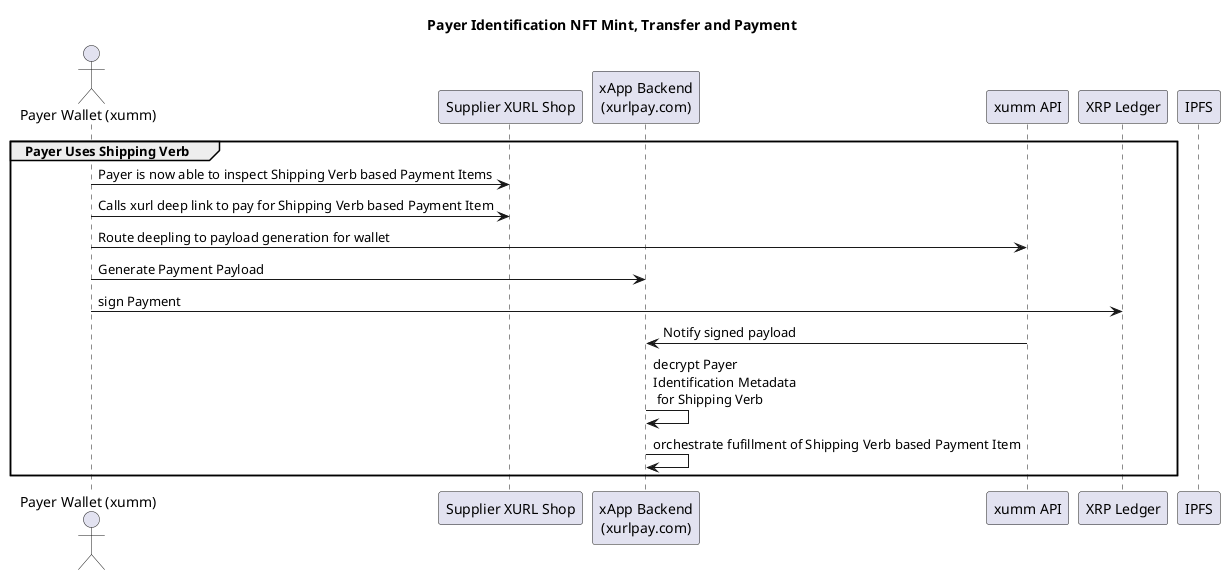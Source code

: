 @startuml

title Payer Identification NFT Mint, Transfer and Payment

' actor Requestor as Requestor
actor "Payer Wallet (xumm)" as Payer
participant "Supplier XURL Shop" as xUrlShop
participant "xApp Backend\n(xurlpay.com)" as xUrlBackend
participant "xumm API" as xummAPI
participant "XRP Ledger" as xrpLedger
participant "IPFS" as IPFS

' group Shipping Verb Identification NFT Mint
'     Payer -> xUrlShop: Get Supported Verbs
'     Payer -> xUrlShop: Get Required Identification\nfor Shipping Verb
'     Payer -> xUrlBackend: Begin Payer Identification\nNFT Mint Request\n for Shipping Verb
'     xUrlBackend -> xUrlShop: get jwks public key for singing
'     xUrlBackend -> xUrlBackend: encrypt Payer\nIdentification Metadata\n for Shipping Verb
'     xUrlBackend -> IPFS : store encrypted Payer\nIdentification Metadata\n for Shipping Verb
'     xUrlBackend -> xrpLedger: mint Payer Identification NFT\n for Shipping Verb\nwith Payer as Owner 
' end

' group Shipping Verb  Identification NFT Transfer
'     Payer -> xUrlBackend: Generate transfer payload\nfor Payer Identification NFT\nfor Shipping Verb to Shop
'     xUrlBackend -> xrpLedger: transfer Payer Identification NFT\nfor Shipping Verb to Shop
'     xUrlShop -> xrpLedger: receive event for Payer Identification NFT\nfor Shipping Verb transfer
'     xUrlShop -> xUrlShop: decrypt Payer\nIdentification Metadata\n for Shipping Verb
'     xUrlShop -> xUrlShop: validate Payer\nIdentification Metadata\n for Shipping Verb
'     xUrlShop -> xUrlShop: enable shipping verb for Payer
' end

group Payer Uses Shipping Verb
    Payer -> xUrlShop: Payer is now able to inspect Shipping Verb based Payment Items
    Payer -> xUrlShop: Calls xurl deep link to pay for Shipping Verb based Payment Item
    Payer -> xummAPI: Route deepling to payload generation for wallet
    Payer -> xUrlBackend: Generate Payment Payload
    Payer -> xrpLedger: sign Payment
    xummAPI -> xUrlBackend: Notify signed payload
    xUrlBackend -> xUrlBackend: decrypt Payer\nIdentification Metadata\n for Shipping Verb
    xUrlBackend -> xUrlBackend: orchestrate fufillment of Shipping Verb based Payment Item
end

@enduml
